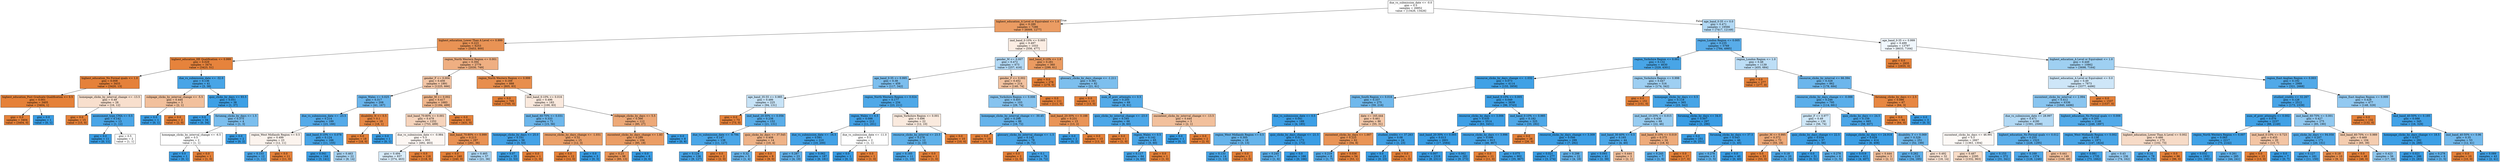 digraph Tree {
node [shape=box, style="filled", color="black"] ;
0 [label="due_vs_submission_date <= -0.0\ngini = 0.5\nsamples = 26852\nvalue = [13426, 13426]", fillcolor="#e5813900"] ;
1 [label="highest_education_A Level or Equivalent <= 1.0\ngini = 0.289\nsamples = 7286\nvalue = [6009, 1277]", fillcolor="#e58139c9"] ;
0 -> 1 [labeldistance=2.5, labelangle=45, headlabel="True"] ;
2 [label="highest_education_Lower Than A Level <= 0.999\ngini = 0.223\nsamples = 6253\nvalue = [5453, 800]", fillcolor="#e58139da"] ;
1 -> 2 ;
3 [label="highest_education_HE Qualification <= 0.999\ngini = 0.029\nsamples = 3474\nvalue = [3423, 51]", fillcolor="#e58139fb"] ;
2 -> 3 ;
4 [label="highest_education_No Formal quals <= 1.0\ngini = 0.008\nsamples = 3433\nvalue = [3420, 13]", fillcolor="#e58139fe"] ;
3 -> 4 ;
5 [label="highest_education_Post Graduate Qualification <= 0.5\ngini = 0.001\nsamples = 3405\nvalue = [3404, 1]", fillcolor="#e58139ff"] ;
4 -> 5 ;
6 [label="gini = 0.0\nsamples = 3404\nvalue = [3404, 0]", fillcolor="#e58139ff"] ;
5 -> 6 ;
7 [label="gini = 0.0\nsamples = 1\nvalue = [0, 1]", fillcolor="#399de5ff"] ;
5 -> 7 ;
8 [label="homepage_clicks_by_interval_change <= -13.5\ngini = 0.49\nsamples = 28\nvalue = [16, 12]", fillcolor="#e5813940"] ;
4 -> 8 ;
9 [label="gini = 0.0\nsamples = 15\nvalue = [15, 0]", fillcolor="#e58139ff"] ;
8 -> 9 ;
10 [label="assessment_type_CMA <= 0.5\ngini = 0.142\nsamples = 13\nvalue = [1, 12]", fillcolor="#399de5ea"] ;
8 -> 10 ;
11 [label="gini = 0.0\nsamples = 11\nvalue = [0, 11]", fillcolor="#399de5ff"] ;
10 -> 11 ;
12 [label="gini = 0.5\nsamples = 2\nvalue = [1, 1]", fillcolor="#e5813900"] ;
10 -> 12 ;
13 [label="due_vs_submission_date <= -32.0\ngini = 0.136\nsamples = 41\nvalue = [3, 38]", fillcolor="#399de5eb"] ;
3 -> 13 ;
14 [label="subpage_clicks_by_interval_change <= -5.5\ngini = 0.444\nsamples = 3\nvalue = [2, 1]", fillcolor="#e581397f"] ;
13 -> 14 ;
15 [label="gini = 0.0\nsamples = 1\nvalue = [0, 1]", fillcolor="#399de5ff"] ;
14 -> 15 ;
16 [label="gini = 0.0\nsamples = 2\nvalue = [2, 0]", fillcolor="#e58139ff"] ;
14 -> 16 ;
17 [label="quiz_clicks_by_days <= 93.5\ngini = 0.051\nsamples = 38\nvalue = [1, 37]", fillcolor="#399de5f8"] ;
13 -> 17 ;
18 [label="gini = 0.0\nsamples = 34\nvalue = [0, 34]", fillcolor="#399de5ff"] ;
17 -> 18 ;
19 [label="forumng_clicks_by_days <= 1.5\ngini = 0.375\nsamples = 4\nvalue = [1, 3]", fillcolor="#399de5aa"] ;
17 -> 19 ;
20 [label="homepage_clicks_by_interval_change <= -6.5\ngini = 0.5\nsamples = 2\nvalue = [1, 1]", fillcolor="#e5813900"] ;
19 -> 20 ;
21 [label="gini = 0.0\nsamples = 1\nvalue = [0, 1]", fillcolor="#399de5ff"] ;
20 -> 21 ;
22 [label="gini = 0.0\nsamples = 1\nvalue = [1, 0]", fillcolor="#e58139ff"] ;
20 -> 22 ;
23 [label="gini = 0.0\nsamples = 2\nvalue = [0, 2]", fillcolor="#399de5ff"] ;
19 -> 23 ;
24 [label="region_North Western Region <= 0.001\ngini = 0.394\nsamples = 2779\nvalue = [2030, 749]", fillcolor="#e58139a1"] ;
2 -> 24 ;
25 [label="gender_F <= 0.004\ngini = 0.456\nsamples = 1891\nvalue = [1225, 666]", fillcolor="#e5813974"] ;
24 -> 25 ;
26 [label="region_Wales <= 0.025\ngini = 0.317\nsamples = 208\nvalue = [41, 167]", fillcolor="#399de5c0"] ;
25 -> 26 ;
27 [label="due_vs_submission_date <= -23.5\ngini = 0.214\nsamples = 189\nvalue = [23, 166]", fillcolor="#399de5dc"] ;
26 -> 27 ;
28 [label="region_West Midlands Region <= 0.5\ngini = 0.499\nsamples = 23\nvalue = [12, 11]", fillcolor="#e5813915"] ;
27 -> 28 ;
29 [label="gini = 0.153\nsamples = 12\nvalue = [1, 11]", fillcolor="#399de5e8"] ;
28 -> 29 ;
30 [label="gini = 0.0\nsamples = 11\nvalue = [11, 0]", fillcolor="#e58139ff"] ;
28 -> 30 ;
31 [label="imd_band_0-10% <= 0.078\ngini = 0.124\nsamples = 166\nvalue = [11, 155]", fillcolor="#399de5ed"] ;
27 -> 31 ;
32 [label="gini = 0.041\nsamples = 144\nvalue = [3, 141]", fillcolor="#399de5fa"] ;
31 -> 32 ;
33 [label="gini = 0.463\nsamples = 22\nvalue = [8, 14]", fillcolor="#399de56d"] ;
31 -> 33 ;
34 [label="disability_N <= 0.5\ngini = 0.1\nsamples = 19\nvalue = [18, 1]", fillcolor="#e58139f1"] ;
26 -> 34 ;
35 [label="gini = 0.0\nsamples = 18\nvalue = [18, 0]", fillcolor="#e58139ff"] ;
34 -> 35 ;
36 [label="gini = 0.0\nsamples = 1\nvalue = [0, 1]", fillcolor="#399de5ff"] ;
34 -> 36 ;
37 [label="gender_M <= 0.002\ngini = 0.417\nsamples = 1683\nvalue = [1184, 499]", fillcolor="#e5813994"] ;
25 -> 37 ;
38 [label="imd_band_70-80% <= 0.001\ngini = 0.479\nsamples = 1252\nvalue = [753, 499]", fillcolor="#e5813956"] ;
37 -> 38 ;
39 [label="due_vs_submission_date <= -0.984\ngini = 0.5\nsamples = 955\nvalue = [492, 463]", fillcolor="#e581390f"] ;
38 -> 39 ;
40 [label="gini = 0.494\nsamples = 837\nvalue = [374, 463]", fillcolor="#399de531"] ;
39 -> 40 ;
41 [label="gini = 0.0\nsamples = 118\nvalue = [118, 0]", fillcolor="#e58139ff"] ;
39 -> 41 ;
42 [label="imd_band_70-80% <= 0.999\ngini = 0.213\nsamples = 297\nvalue = [261, 36]", fillcolor="#e58139dc"] ;
38 -> 42 ;
43 [label="gini = 0.0\nsamples = 240\nvalue = [240, 0]", fillcolor="#e58139ff"] ;
42 -> 43 ;
44 [label="gini = 0.465\nsamples = 57\nvalue = [21, 36]", fillcolor="#399de56a"] ;
42 -> 44 ;
45 [label="gini = 0.0\nsamples = 431\nvalue = [431, 0]", fillcolor="#e58139ff"] ;
37 -> 45 ;
46 [label="region_North Western Region <= 0.999\ngini = 0.169\nsamples = 888\nvalue = [805, 83]", fillcolor="#e58139e5"] ;
24 -> 46 ;
47 [label="gini = 0.0\nsamples = 705\nvalue = [705, 0]", fillcolor="#e58139ff"] ;
46 -> 47 ;
48 [label="imd_band_0-10% <= 0.016\ngini = 0.496\nsamples = 183\nvalue = [100, 83]", fillcolor="#e581392b"] ;
46 -> 48 ;
49 [label="imd_band_60-70% <= 0.031\ngini = 0.333\nsamples = 71\nvalue = [15, 56]", fillcolor="#399de5bb"] ;
48 -> 49 ;
50 [label="homepage_clicks_by_days <= 25.0\ngini = 0.101\nsamples = 56\nvalue = [3, 53]", fillcolor="#399de5f1"] ;
49 -> 50 ;
51 [label="gini = 0.07\nsamples = 55\nvalue = [2, 53]", fillcolor="#399de5f5"] ;
50 -> 51 ;
52 [label="gini = 0.0\nsamples = 1\nvalue = [1, 0]", fillcolor="#e58139ff"] ;
50 -> 52 ;
53 [label="resource_clicks_by_days_change <= -1.031\ngini = 0.32\nsamples = 15\nvalue = [12, 3]", fillcolor="#e58139bf"] ;
49 -> 53 ;
54 [label="gini = 0.0\nsamples = 12\nvalue = [12, 0]", fillcolor="#e58139ff"] ;
53 -> 54 ;
55 [label="gini = 0.0\nsamples = 3\nvalue = [0, 3]", fillcolor="#399de5ff"] ;
53 -> 55 ;
56 [label="subpage_clicks_by_days <= 5.5\ngini = 0.366\nsamples = 112\nvalue = [85, 27]", fillcolor="#e58139ae"] ;
48 -> 56 ;
57 [label="oucontent_clicks_by_days_change <= 1.83\ngini = 0.299\nsamples = 104\nvalue = [85, 19]", fillcolor="#e58139c6"] ;
56 -> 57 ;
58 [label="gini = 0.23\nsamples = 98\nvalue = [85, 13]", fillcolor="#e58139d8"] ;
57 -> 58 ;
59 [label="gini = 0.0\nsamples = 6\nvalue = [0, 6]", fillcolor="#399de5ff"] ;
57 -> 59 ;
60 [label="gini = 0.0\nsamples = 8\nvalue = [0, 8]", fillcolor="#399de5ff"] ;
56 -> 60 ;
61 [label="imd_band_0-10% <= 0.005\ngini = 0.497\nsamples = 1033\nvalue = [556, 477]", fillcolor="#e5813924"] ;
1 -> 61 ;
62 [label="gender_M <= 0.007\ngini = 0.472\nsamples = 673\nvalue = [257, 416]", fillcolor="#399de561"] ;
61 -> 62 ;
63 [label="age_band_0-35 <= 0.995\ngini = 0.38\nsamples = 459\nvalue = [117, 342]", fillcolor="#399de5a8"] ;
62 -> 63 ;
64 [label="age_band_35-55 <= 0.985\ngini = 0.486\nsamples = 225\nvalue = [94, 131]", fillcolor="#399de548"] ;
63 -> 64 ;
65 [label="gini = 0.0\nsamples = 73\nvalue = [73, 0]", fillcolor="#e58139ff"] ;
64 -> 65 ;
66 [label="imd_band_20-30% <= 0.056\ngini = 0.238\nsamples = 152\nvalue = [21, 131]", fillcolor="#399de5d6"] ;
64 -> 66 ;
67 [label="due_vs_submission_date <= -0.794\ngini = 0.147\nsamples = 138\nvalue = [11, 127]", fillcolor="#399de5e9"] ;
66 -> 67 ;
68 [label="gini = 0.124\nsamples = 136\nvalue = [9, 127]", fillcolor="#399de5ed"] ;
67 -> 68 ;
69 [label="gini = 0.0\nsamples = 2\nvalue = [2, 0]", fillcolor="#e58139ff"] ;
67 -> 69 ;
70 [label="quiz_clicks_by_days <= 37.545\ngini = 0.408\nsamples = 14\nvalue = [10, 4]", fillcolor="#e5813999"] ;
66 -> 70 ;
71 [label="gini = 0.32\nsamples = 5\nvalue = [1, 4]", fillcolor="#399de5bf"] ;
70 -> 71 ;
72 [label="gini = 0.0\nsamples = 9\nvalue = [9, 0]", fillcolor="#e58139ff"] ;
70 -> 72 ;
73 [label="region_North Western Region <= 0.024\ngini = 0.177\nsamples = 234\nvalue = [23, 211]", fillcolor="#399de5e3"] ;
63 -> 73 ;
74 [label="region_Wales <= 0.5\ngini = 0.098\nsamples = 212\nvalue = [11, 201]", fillcolor="#399de5f1"] ;
73 -> 74 ;
75 [label="due_vs_submission_date <= -16.5\ngini = 0.091\nsamples = 210\nvalue = [10, 200]", fillcolor="#399de5f2"] ;
74 -> 75 ;
76 [label="gini = 0.287\nsamples = 23\nvalue = [4, 19]", fillcolor="#399de5c9"] ;
75 -> 76 ;
77 [label="gini = 0.062\nsamples = 187\nvalue = [6, 181]", fillcolor="#399de5f7"] ;
75 -> 77 ;
78 [label="due_vs_submission_date <= -11.0\ngini = 0.5\nsamples = 2\nvalue = [1, 1]", fillcolor="#e5813900"] ;
74 -> 78 ;
79 [label="gini = 0.0\nsamples = 1\nvalue = [0, 1]", fillcolor="#399de5ff"] ;
78 -> 79 ;
80 [label="gini = 0.0\nsamples = 1\nvalue = [1, 0]", fillcolor="#e58139ff"] ;
78 -> 80 ;
81 [label="region_Yorkshire Region <= 0.001\ngini = 0.496\nsamples = 22\nvalue = [12, 10]", fillcolor="#e581392a"] ;
73 -> 81 ;
82 [label="resource_clicks_by_interval <= 23.5\ngini = 0.278\nsamples = 12\nvalue = [2, 10]", fillcolor="#399de5cc"] ;
81 -> 82 ;
83 [label="gini = 0.165\nsamples = 11\nvalue = [1, 10]", fillcolor="#399de5e6"] ;
82 -> 83 ;
84 [label="gini = 0.0\nsamples = 1\nvalue = [1, 0]", fillcolor="#e58139ff"] ;
82 -> 84 ;
85 [label="gini = 0.0\nsamples = 10\nvalue = [10, 0]", fillcolor="#e58139ff"] ;
81 -> 85 ;
86 [label="gender_F <= 0.002\ngini = 0.452\nsamples = 214\nvalue = [140, 74]", fillcolor="#e5813978"] ;
62 -> 86 ;
87 [label="region_Yorkshire Region <= 0.006\ngini = 0.405\nsamples = 103\nvalue = [29, 74]", fillcolor="#399de59b"] ;
86 -> 87 ;
88 [label="homepage_clicks_by_interval_change <= -30.45\ngini = 0.298\nsamples = 88\nvalue = [16, 72]", fillcolor="#399de5c6"] ;
87 -> 88 ;
89 [label="gini = 0.0\nsamples = 10\nvalue = [10, 0]", fillcolor="#e58139ff"] ;
88 -> 89 ;
90 [label="glossary_clicks_by_interval_change <= -1.5\ngini = 0.142\nsamples = 78\nvalue = [6, 72]", fillcolor="#399de5ea"] ;
88 -> 90 ;
91 [label="gini = 0.0\nsamples = 2\nvalue = [2, 0]", fillcolor="#e58139ff"] ;
90 -> 91 ;
92 [label="gini = 0.1\nsamples = 76\nvalue = [4, 72]", fillcolor="#399de5f1"] ;
90 -> 92 ;
93 [label="imd_band_20-30% <= 0.188\ngini = 0.231\nsamples = 15\nvalue = [13, 2]", fillcolor="#e58139d8"] ;
87 -> 93 ;
94 [label="gini = 0.0\nsamples = 2\nvalue = [0, 2]", fillcolor="#399de5ff"] ;
93 -> 94 ;
95 [label="gini = 0.0\nsamples = 13\nvalue = [13, 0]", fillcolor="#e58139ff"] ;
93 -> 95 ;
96 [label="gini = 0.0\nsamples = 111\nvalue = [111, 0]", fillcolor="#e58139ff"] ;
86 -> 96 ;
97 [label="imd_band_0-10% <= 1.0\ngini = 0.281\nsamples = 360\nvalue = [299, 61]", fillcolor="#e58139cb"] ;
61 -> 97 ;
98 [label="gini = 0.0\nsamples = 278\nvalue = [278, 0]", fillcolor="#e58139ff"] ;
97 -> 98 ;
99 [label="glossary_clicks_by_days_change <= -1.211\ngini = 0.381\nsamples = 82\nvalue = [21, 61]", fillcolor="#399de5a7"] ;
97 -> 99 ;
100 [label="gini = 0.0\nsamples = 13\nvalue = [13, 0]", fillcolor="#e58139ff"] ;
99 -> 100 ;
101 [label="num_of_prev_attempts <= 0.5\ngini = 0.205\nsamples = 69\nvalue = [8, 61]", fillcolor="#399de5de"] ;
99 -> 101 ;
102 [label="quiz_clicks_by_interval_change <= -23.0\ngini = 0.165\nsamples = 66\nvalue = [6, 60]", fillcolor="#399de5e6"] ;
101 -> 102 ;
103 [label="gini = 0.0\nsamples = 1\nvalue = [1, 0]", fillcolor="#e58139ff"] ;
102 -> 103 ;
104 [label="region_Wales <= 0.5\ngini = 0.142\nsamples = 65\nvalue = [5, 60]", fillcolor="#399de5ea"] ;
102 -> 104 ;
105 [label="gini = 0.117\nsamples = 64\nvalue = [4, 60]", fillcolor="#399de5ee"] ;
104 -> 105 ;
106 [label="gini = 0.0\nsamples = 1\nvalue = [1, 0]", fillcolor="#e58139ff"] ;
104 -> 106 ;
107 [label="oucontent_clicks_by_interval_change <= -13.5\ngini = 0.444\nsamples = 3\nvalue = [2, 1]", fillcolor="#e581397f"] ;
101 -> 107 ;
108 [label="gini = 0.0\nsamples = 1\nvalue = [0, 1]", fillcolor="#399de5ff"] ;
107 -> 108 ;
109 [label="gini = 0.0\nsamples = 2\nvalue = [2, 0]", fillcolor="#e58139ff"] ;
107 -> 109 ;
110 [label="age_band_0-35 <= 0.0\ngini = 0.471\nsamples = 19566\nvalue = [7417, 12149]", fillcolor="#399de563"] ;
0 -> 110 [labeldistance=2.5, labelangle=-45, headlabel="False"] ;
111 [label="region_London Region <= 0.005\ngini = 0.235\nsamples = 5769\nvalue = [784, 4985]", fillcolor="#399de5d7"] ;
110 -> 111 ;
112 [label="region_Yorkshire Region <= 0.001\ngini = 0.132\nsamples = 4630\nvalue = [329, 4301]", fillcolor="#399de5eb"] ;
111 -> 112 ;
113 [label="resource_clicks_by_days_change <= -1.032\ngini = 0.073\nsamples = 4114\nvalue = [155, 3959]", fillcolor="#399de5f5"] ;
112 -> 113 ;
114 [label="region_South Region <= 0.016\ngini = 0.337\nsamples = 275\nvalue = [59, 216]", fillcolor="#399de5b9"] ;
113 -> 114 ;
115 [label="due_vs_submission_date <= 0.5\ngini = 0.041\nsamples = 189\nvalue = [4, 185]", fillcolor="#399de5f9"] ;
114 -> 115 ;
116 [label="region_West Midlands Region <= 0.5\ngini = 0.305\nsamples = 16\nvalue = [3, 13]", fillcolor="#399de5c4"] ;
115 -> 116 ;
117 [label="gini = 0.133\nsamples = 14\nvalue = [1, 13]", fillcolor="#399de5eb"] ;
116 -> 117 ;
118 [label="gini = 0.0\nsamples = 2\nvalue = [2, 0]", fillcolor="#e58139ff"] ;
116 -> 118 ;
119 [label="quiz_clicks_by_days_change <= -21.5\ngini = 0.011\nsamples = 173\nvalue = [1, 172]", fillcolor="#399de5fe"] ;
115 -> 119 ;
120 [label="gini = 0.245\nsamples = 7\nvalue = [1, 6]", fillcolor="#399de5d4"] ;
119 -> 120 ;
121 [label="gini = 0.0\nsamples = 166\nvalue = [0, 166]", fillcolor="#399de5ff"] ;
119 -> 121 ;
122 [label="date <= 165.444\ngini = 0.461\nsamples = 86\nvalue = [55, 31]", fillcolor="#e581396f"] ;
114 -> 122 ;
123 [label="oucontent_clicks_by_days <= 1.007\ngini = 0.225\nsamples = 62\nvalue = [54, 8]", fillcolor="#e58139d9"] ;
122 -> 123 ;
124 [label="gini = 0.219\nsamples = 8\nvalue = [1, 7]", fillcolor="#399de5db"] ;
123 -> 124 ;
125 [label="gini = 0.036\nsamples = 54\nvalue = [53, 1]", fillcolor="#e58139fa"] ;
123 -> 125 ;
126 [label="studied_credits <= 37.263\ngini = 0.08\nsamples = 24\nvalue = [1, 23]", fillcolor="#399de5f4"] ;
122 -> 126 ;
127 [label="gini = 0.0\nsamples = 23\nvalue = [0, 23]", fillcolor="#399de5ff"] ;
126 -> 127 ;
128 [label="gini = 0.0\nsamples = 1\nvalue = [1, 0]", fillcolor="#e58139ff"] ;
126 -> 128 ;
129 [label="imd_band_0-10% <= 0.005\ngini = 0.049\nsamples = 3839\nvalue = [96, 3743]", fillcolor="#399de5f8"] ;
113 -> 129 ;
130 [label="resource_clicks_by_days <= 3.006\ngini = 0.035\nsamples = 3514\nvalue = [63, 3451]", fillcolor="#399de5fa"] ;
129 -> 130 ;
131 [label="imd_band_20-30% <= 0.005\ngini = 0.013\nsamples = 2601\nvalue = [17, 2584]", fillcolor="#399de5fd"] ;
130 -> 131 ;
132 [label="gini = 0.007\nsamples = 2319\nvalue = [8, 2311]", fillcolor="#399de5fe"] ;
131 -> 132 ;
133 [label="gini = 0.062\nsamples = 282\nvalue = [9, 273]", fillcolor="#399de5f7"] ;
131 -> 133 ;
134 [label="resource_clicks_by_days <= 3.996\ngini = 0.096\nsamples = 913\nvalue = [46, 867]", fillcolor="#399de5f1"] ;
130 -> 134 ;
135 [label="gini = 0.0\nsamples = 11\nvalue = [11, 0]", fillcolor="#e58139ff"] ;
134 -> 135 ;
136 [label="gini = 0.075\nsamples = 902\nvalue = [35, 867]", fillcolor="#399de5f5"] ;
134 -> 136 ;
137 [label="imd_band_0-10% <= 0.985\ngini = 0.182\nsamples = 325\nvalue = [33, 292]", fillcolor="#399de5e2"] ;
129 -> 137 ;
138 [label="gini = 0.0\nsamples = 26\nvalue = [26, 0]", fillcolor="#e58139ff"] ;
137 -> 138 ;
139 [label="resource_clicks_by_days_change <= 3.309\ngini = 0.046\nsamples = 299\nvalue = [7, 292]", fillcolor="#399de5f9"] ;
137 -> 139 ;
140 [label="gini = 0.021\nsamples = 277\nvalue = [3, 274]", fillcolor="#399de5fc"] ;
139 -> 140 ;
141 [label="gini = 0.298\nsamples = 22\nvalue = [4, 18]", fillcolor="#399de5c6"] ;
139 -> 141 ;
142 [label="region_Yorkshire Region <= 0.998\ngini = 0.447\nsamples = 516\nvalue = [174, 342]", fillcolor="#399de57d"] ;
112 -> 142 ;
143 [label="gini = 0.0\nsamples = 151\nvalue = [151, 0]", fillcolor="#e58139ff"] ;
142 -> 143 ;
144 [label="homepage_clicks_by_days <= 0.5\ngini = 0.118\nsamples = 365\nvalue = [23, 342]", fillcolor="#399de5ee"] ;
142 -> 144 ;
145 [label="imd_band_10-20% <= 0.015\ngini = 0.438\nsamples = 68\nvalue = [22, 46]", fillcolor="#399de585"] ;
144 -> 145 ;
146 [label="imd_band_30-40% <= 0.5\ngini = 0.165\nsamples = 44\nvalue = [4, 40]", fillcolor="#399de5e6"] ;
145 -> 146 ;
147 [label="gini = 0.093\nsamples = 41\nvalue = [2, 39]", fillcolor="#399de5f2"] ;
146 -> 147 ;
148 [label="gini = 0.444\nsamples = 3\nvalue = [2, 1]", fillcolor="#e581397f"] ;
146 -> 148 ;
149 [label="imd_band_0-10% <= 0.019\ngini = 0.375\nsamples = 24\nvalue = [18, 6]", fillcolor="#e58139aa"] ;
145 -> 149 ;
150 [label="gini = 0.245\nsamples = 7\nvalue = [1, 6]", fillcolor="#399de5d4"] ;
149 -> 150 ;
151 [label="gini = 0.0\nsamples = 17\nvalue = [17, 0]", fillcolor="#e58139ff"] ;
149 -> 151 ;
152 [label="forumng_clicks_by_days <= 34.0\ngini = 0.007\nsamples = 297\nvalue = [1, 296]", fillcolor="#399de5fe"] ;
144 -> 152 ;
153 [label="gini = 0.0\nsamples = 251\nvalue = [0, 251]", fillcolor="#399de5ff"] ;
152 -> 153 ;
154 [label="forumng_clicks_by_days <= 37.5\ngini = 0.043\nsamples = 46\nvalue = [1, 45]", fillcolor="#399de5f9"] ;
152 -> 154 ;
155 [label="gini = 0.278\nsamples = 6\nvalue = [1, 5]", fillcolor="#399de5cc"] ;
154 -> 155 ;
156 [label="gini = 0.0\nsamples = 40\nvalue = [0, 40]", fillcolor="#399de5ff"] ;
154 -> 156 ;
157 [label="region_London Region <= 1.0\ngini = 0.48\nsamples = 1139\nvalue = [455, 684]", fillcolor="#399de555"] ;
111 -> 157 ;
158 [label="gini = 0.0\nsamples = 277\nvalue = [277, 0]", fillcolor="#e58139ff"] ;
157 -> 158 ;
159 [label="resource_clicks_by_interval <= 66.394\ngini = 0.328\nsamples = 862\nvalue = [178, 684]", fillcolor="#399de5bd"] ;
157 -> 159 ;
160 [label="resource_clicks_by_days_change <= -0.088\ngini = 0.246\nsamples = 795\nvalue = [114, 681]", fillcolor="#399de5d4"] ;
159 -> 160 ;
161 [label="gender_F <= 0.977\ngini = 0.49\nsamples = 130\nvalue = [56, 74]", fillcolor="#399de53e"] ;
160 -> 161 ;
162 [label="gender_M <= 0.995\ngini = 0.372\nsamples = 73\nvalue = [55, 18]", fillcolor="#e58139ac"] ;
161 -> 162 ;
163 [label="gini = 0.0\nsamples = 53\nvalue = [53, 0]", fillcolor="#e58139ff"] ;
162 -> 163 ;
164 [label="gini = 0.18\nsamples = 20\nvalue = [2, 18]", fillcolor="#399de5e3"] ;
162 -> 164 ;
165 [label="quiz_clicks_by_days_change <= 22.5\ngini = 0.034\nsamples = 57\nvalue = [1, 56]", fillcolor="#399de5fa"] ;
161 -> 165 ;
166 [label="gini = 0.0\nsamples = 51\nvalue = [0, 51]", fillcolor="#399de5ff"] ;
165 -> 166 ;
167 [label="gini = 0.278\nsamples = 6\nvalue = [1, 5]", fillcolor="#399de5cc"] ;
165 -> 167 ;
168 [label="quiz_clicks_by_days <= 24.5\ngini = 0.159\nsamples = 665\nvalue = [58, 607]", fillcolor="#399de5e7"] ;
160 -> 168 ;
169 [label="subpage_clicks_by_days <= 24.918\ngini = 0.029\nsamples = 414\nvalue = [6, 408]", fillcolor="#399de5fb"] ;
168 -> 169 ;
170 [label="gini = 0.019\nsamples = 411\nvalue = [4, 407]", fillcolor="#399de5fc"] ;
169 -> 170 ;
171 [label="gini = 0.444\nsamples = 3\nvalue = [2, 1]", fillcolor="#e581397f"] ;
169 -> 171 ;
172 [label="disability_Y <= 0.069\ngini = 0.329\nsamples = 251\nvalue = [52, 199]", fillcolor="#399de5bc"] ;
168 -> 172 ;
173 [label="gini = 0.262\nsamples = 219\nvalue = [34, 185]", fillcolor="#399de5d0"] ;
172 -> 173 ;
174 [label="gini = 0.492\nsamples = 32\nvalue = [18, 14]", fillcolor="#e5813939"] ;
172 -> 174 ;
175 [label="forumng_clicks_by_days <= 2.5\ngini = 0.086\nsamples = 67\nvalue = [64, 3]", fillcolor="#e58139f3"] ;
159 -> 175 ;
176 [label="gini = 0.0\nsamples = 64\nvalue = [64, 0]", fillcolor="#e58139ff"] ;
175 -> 176 ;
177 [label="gini = 0.0\nsamples = 3\nvalue = [0, 3]", fillcolor="#399de5ff"] ;
175 -> 177 ;
178 [label="age_band_0-35 <= 0.999\ngini = 0.499\nsamples = 13797\nvalue = [6633, 7164]", fillcolor="#399de513"] ;
110 -> 178 ;
179 [label="gini = 0.0\nsamples = 2935\nvalue = [2935, 0]", fillcolor="#e58139ff"] ;
178 -> 179 ;
180 [label="highest_education_A Level or Equivalent <= 1.0\ngini = 0.449\nsamples = 10862\nvalue = [3698, 7164]", fillcolor="#399de57b"] ;
178 -> 180 ;
181 [label="highest_education_A Level or Equivalent <= 0.0\ngini = 0.49\nsamples = 7873\nvalue = [3377, 4496]", fillcolor="#399de53f"] ;
180 -> 181 ;
182 [label="oucontent_clicks_by_interval <= 2.994\ngini = 0.412\nsamples = 6336\nvalue = [1840, 4496]", fillcolor="#399de597"] ;
181 -> 182 ;
183 [label="due_vs_submission_date <= 28.997\ngini = 0.471\nsamples = 4190\nvalue = [1591, 2599]", fillcolor="#399de563"] ;
182 -> 183 ;
184 [label="oucontent_clicks_by_days <= 46.991\ngini = 0.5\nsamples = 2667\nvalue = [1363, 1304]", fillcolor="#e581390b"] ;
183 -> 184 ;
185 [label="gini = 0.487\nsamples = 2295\nvalue = [1332, 963]", fillcolor="#e5813947"] ;
184 -> 185 ;
186 [label="gini = 0.153\nsamples = 372\nvalue = [31, 341]", fillcolor="#399de5e8"] ;
184 -> 186 ;
187 [label="highest_education_No Formal quals <= 0.012\ngini = 0.255\nsamples = 1523\nvalue = [228, 1295]", fillcolor="#399de5d2"] ;
183 -> 187 ;
188 [label="gini = 0.169\nsamples = 1374\nvalue = [128, 1246]", fillcolor="#399de5e5"] ;
187 -> 188 ;
189 [label="gini = 0.441\nsamples = 149\nvalue = [100, 49]", fillcolor="#e5813982"] ;
187 -> 189 ;
190 [label="highest_education_No Formal quals <= 0.006\ngini = 0.205\nsamples = 2146\nvalue = [249, 1897]", fillcolor="#399de5de"] ;
182 -> 190 ;
191 [label="region_West Midlands Region <= 0.002\ngini = 0.138\nsamples = 1971\nvalue = [147, 1824]", fillcolor="#399de5ea"] ;
190 -> 191 ;
192 [label="gini = 0.081\nsamples = 1735\nvalue = [73, 1662]", fillcolor="#399de5f4"] ;
191 -> 192 ;
193 [label="gini = 0.43\nsamples = 236\nvalue = [74, 162]", fillcolor="#399de58b"] ;
191 -> 193 ;
194 [label="highest_education_Lower Than A Level <= 0.002\ngini = 0.486\nsamples = 175\nvalue = [102, 73]", fillcolor="#e5813948"] ;
190 -> 194 ;
195 [label="gini = 0.14\nsamples = 79\nvalue = [6, 73]", fillcolor="#399de5ea"] ;
194 -> 195 ;
196 [label="gini = 0.0\nsamples = 96\nvalue = [96, 0]", fillcolor="#e58139ff"] ;
194 -> 196 ;
197 [label="gini = 0.0\nsamples = 1537\nvalue = [1537, 0]", fillcolor="#e58139ff"] ;
181 -> 197 ;
198 [label="region_East Anglian Region <= 0.003\ngini = 0.192\nsamples = 2989\nvalue = [321, 2668]", fillcolor="#399de5e0"] ;
180 -> 198 ;
199 [label="studied_credits <= 32.267\ngini = 0.128\nsamples = 2512\nvalue = [173, 2339]", fillcolor="#399de5ec"] ;
198 -> 199 ;
200 [label="num_of_prev_attempts <= 0.002\ngini = 0.076\nsamples = 2237\nvalue = [88, 2149]", fillcolor="#399de5f5"] ;
199 -> 200 ;
201 [label="region_North Western Region <= 0.007\ngini = 0.065\nsamples = 2217\nvalue = [75, 2142]", fillcolor="#399de5f6"] ;
200 -> 201 ;
202 [label="gini = 0.032\nsamples = 1932\nvalue = [31, 1901]", fillcolor="#399de5fb"] ;
201 -> 202 ;
203 [label="gini = 0.261\nsamples = 285\nvalue = [44, 241]", fillcolor="#399de5d0"] ;
201 -> 203 ;
204 [label="imd_band_0-10% <= 0.723\ngini = 0.455\nsamples = 20\nvalue = [13, 7]", fillcolor="#e5813976"] ;
200 -> 204 ;
205 [label="gini = 0.0\nsamples = 13\nvalue = [13, 0]", fillcolor="#e58139ff"] ;
204 -> 205 ;
206 [label="gini = 0.0\nsamples = 7\nvalue = [0, 7]", fillcolor="#399de5ff"] ;
204 -> 206 ;
207 [label="imd_band_60-70% <= 0.001\ngini = 0.427\nsamples = 275\nvalue = [85, 190]", fillcolor="#399de58d"] ;
199 -> 207 ;
208 [label="quiz_clicks_by_days <= 94.058\ngini = 0.207\nsamples = 171\nvalue = [20, 151]", fillcolor="#399de5dd"] ;
207 -> 208 ;
209 [label="gini = 0.127\nsamples = 161\nvalue = [11, 150]", fillcolor="#399de5ec"] ;
208 -> 209 ;
210 [label="gini = 0.18\nsamples = 10\nvalue = [9, 1]", fillcolor="#e58139e3"] ;
208 -> 210 ;
211 [label="imd_band_60-70% <= 0.989\ngini = 0.469\nsamples = 104\nvalue = [65, 39]", fillcolor="#e5813966"] ;
207 -> 211 ;
212 [label="gini = 0.0\nsamples = 48\nvalue = [48, 0]", fillcolor="#e58139ff"] ;
211 -> 212 ;
213 [label="gini = 0.423\nsamples = 56\nvalue = [17, 39]", fillcolor="#399de590"] ;
211 -> 213 ;
214 [label="region_East Anglian Region <= 0.999\ngini = 0.428\nsamples = 477\nvalue = [148, 329]", fillcolor="#399de58c"] ;
198 -> 214 ;
215 [label="gini = 0.0\nsamples = 132\nvalue = [132, 0]", fillcolor="#e58139ff"] ;
214 -> 215 ;
216 [label="imd_band_40-50% <= 0.185\ngini = 0.088\nsamples = 345\nvalue = [16, 329]", fillcolor="#399de5f3"] ;
214 -> 216 ;
217 [label="homepage_clicks_by_days_change <= 18.5\ngini = 0.027\nsamples = 292\nvalue = [4, 288]", fillcolor="#399de5fb"] ;
216 -> 217 ;
218 [label="gini = 0.021\nsamples = 286\nvalue = [3, 283]", fillcolor="#399de5fc"] ;
217 -> 218 ;
219 [label="gini = 0.278\nsamples = 6\nvalue = [1, 5]", fillcolor="#399de5cc"] ;
217 -> 219 ;
220 [label="imd_band_40-50% <= 0.96\ngini = 0.35\nsamples = 53\nvalue = [12, 41]", fillcolor="#399de5b4"] ;
216 -> 220 ;
221 [label="gini = 0.0\nsamples = 10\nvalue = [10, 0]", fillcolor="#e58139ff"] ;
220 -> 221 ;
222 [label="gini = 0.089\nsamples = 43\nvalue = [2, 41]", fillcolor="#399de5f3"] ;
220 -> 222 ;
}